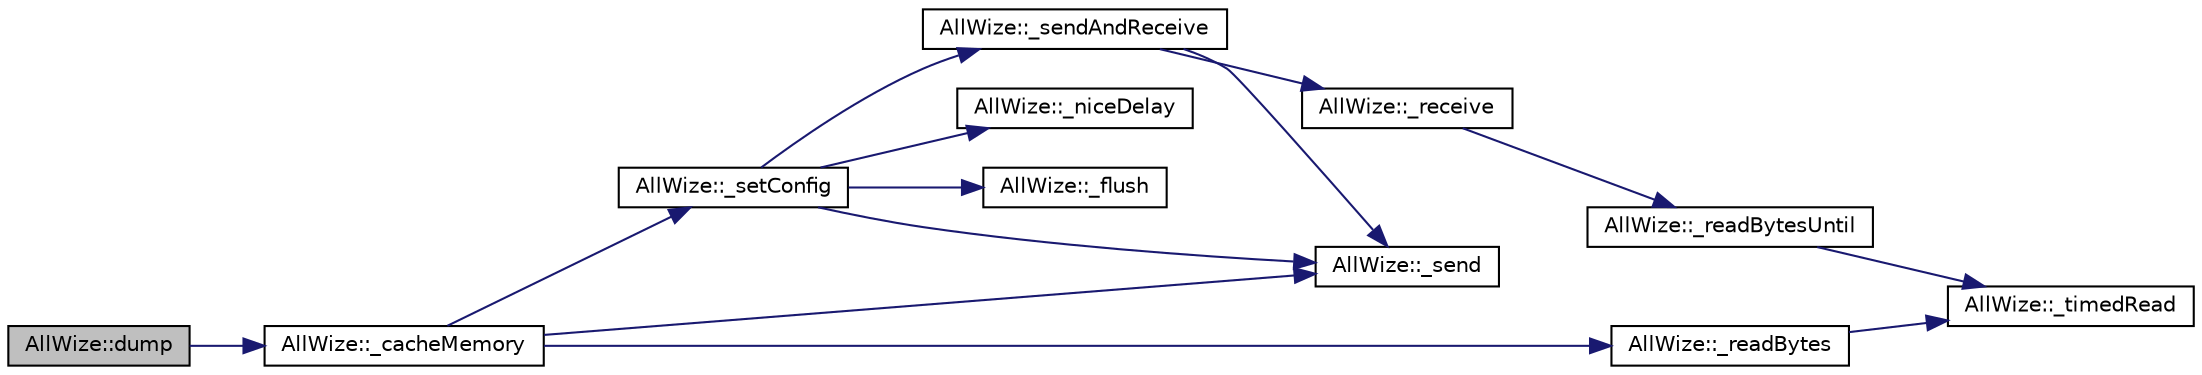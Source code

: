 digraph "AllWize::dump"
{
  edge [fontname="Helvetica",fontsize="10",labelfontname="Helvetica",labelfontsize="10"];
  node [fontname="Helvetica",fontsize="10",shape=record];
  rankdir="LR";
  Node787 [label="AllWize::dump",height=0.2,width=0.4,color="black", fillcolor="grey75", style="filled", fontcolor="black"];
  Node787 -> Node788 [color="midnightblue",fontsize="10",style="solid",fontname="Helvetica"];
  Node788 [label="AllWize::_cacheMemory",height=0.2,width=0.4,color="black", fillcolor="white", style="filled",URL="$classAllWize.html#a66d3d78edddcc8dfde0cfb1b6deec56e",tooltip="Reads and caches the module memory. "];
  Node788 -> Node789 [color="midnightblue",fontsize="10",style="solid",fontname="Helvetica"];
  Node789 [label="AllWize::_setConfig",height=0.2,width=0.4,color="black", fillcolor="white", style="filled",URL="$classAllWize.html#a493af0599b973f713192b175000264e6",tooltip="Sets or unsets config mode. "];
  Node789 -> Node790 [color="midnightblue",fontsize="10",style="solid",fontname="Helvetica"];
  Node790 [label="AllWize::_flush",height=0.2,width=0.4,color="black", fillcolor="white", style="filled",URL="$classAllWize.html#ace21941ce1a1174ef567c1a269ebf551",tooltip="Flushes the serial line to the module. "];
  Node789 -> Node791 [color="midnightblue",fontsize="10",style="solid",fontname="Helvetica"];
  Node791 [label="AllWize::_sendAndReceive",height=0.2,width=0.4,color="black", fillcolor="white", style="filled",URL="$classAllWize.html#af4c575f742b3c2a837058846b83fbfe1",tooltip="Sends a binary buffer and waits for response. Returns the number of bytes received and stored in the ..."];
  Node791 -> Node792 [color="midnightblue",fontsize="10",style="solid",fontname="Helvetica"];
  Node792 [label="AllWize::_send",height=0.2,width=0.4,color="black", fillcolor="white", style="filled",URL="$classAllWize.html#ac194cac5fd63b864ef567fb7a51a2ac9",tooltip="Sends a binary buffer to the module UART. Returns the number of bytes actually sent. "];
  Node791 -> Node793 [color="midnightblue",fontsize="10",style="solid",fontname="Helvetica"];
  Node793 [label="AllWize::_receive",height=0.2,width=0.4,color="black", fillcolor="white", style="filled",URL="$classAllWize.html#a197c8bd0c47789acefd4e360ca697feb",tooltip="Listens to incoming data from the module until timeout or END_OF_RESPONSE. "];
  Node793 -> Node794 [color="midnightblue",fontsize="10",style="solid",fontname="Helvetica"];
  Node794 [label="AllWize::_readBytesUntil",height=0.2,width=0.4,color="black", fillcolor="white", style="filled",URL="$classAllWize.html#a3cdbc480293b0e3c24107c549b485d5c",tooltip="Reads the stream buffer up to a certain char or times out. "];
  Node794 -> Node795 [color="midnightblue",fontsize="10",style="solid",fontname="Helvetica"];
  Node795 [label="AllWize::_timedRead",height=0.2,width=0.4,color="black", fillcolor="white", style="filled",URL="$classAllWize.html#ac33ba05cebc3de22babb477922a07eaf",tooltip="Reads a byte from the stream with a timeout. "];
  Node789 -> Node792 [color="midnightblue",fontsize="10",style="solid",fontname="Helvetica"];
  Node789 -> Node796 [color="midnightblue",fontsize="10",style="solid",fontname="Helvetica"];
  Node796 [label="AllWize::_niceDelay",height=0.2,width=0.4,color="black", fillcolor="white", style="filled",URL="$classAllWize.html#afeed45d2a47e184092d6dcd64c22fb72",tooltip="Does a non-blocking delay. "];
  Node788 -> Node792 [color="midnightblue",fontsize="10",style="solid",fontname="Helvetica"];
  Node788 -> Node797 [color="midnightblue",fontsize="10",style="solid",fontname="Helvetica"];
  Node797 [label="AllWize::_readBytes",height=0.2,width=0.4,color="black", fillcolor="white", style="filled",URL="$classAllWize.html#abe54eebd9c81044246d6657c0686f859",tooltip="Reads the stream buffer up to a number of bytes. "];
  Node797 -> Node795 [color="midnightblue",fontsize="10",style="solid",fontname="Helvetica"];
}
